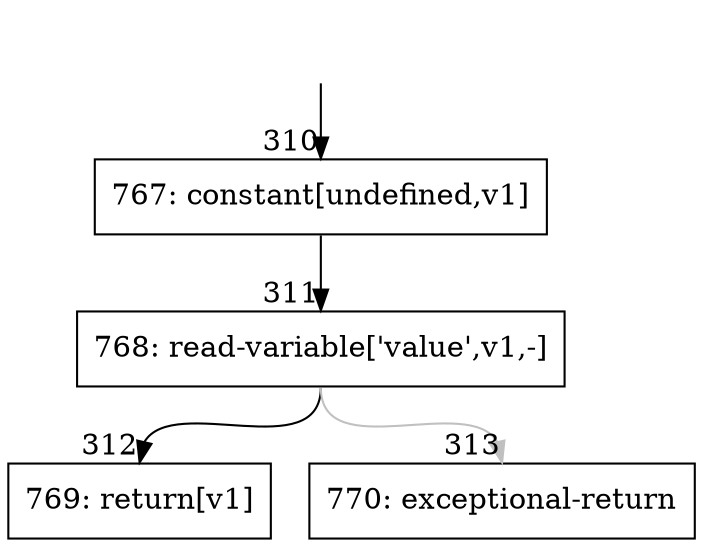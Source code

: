 digraph {
rankdir="TD"
BB_entry26[shape=none,label=""];
BB_entry26 -> BB310 [tailport=s, headport=n, headlabel="    310"]
BB310 [shape=record label="{767: constant[undefined,v1]}" ] 
BB310 -> BB311 [tailport=s, headport=n, headlabel="      311"]
BB311 [shape=record label="{768: read-variable['value',v1,-]}" ] 
BB311 -> BB312 [tailport=s, headport=n, headlabel="      312"]
BB311 -> BB313 [tailport=s, headport=n, color=gray, headlabel="      313"]
BB312 [shape=record label="{769: return[v1]}" ] 
BB313 [shape=record label="{770: exceptional-return}" ] 
//#$~ 538
}
